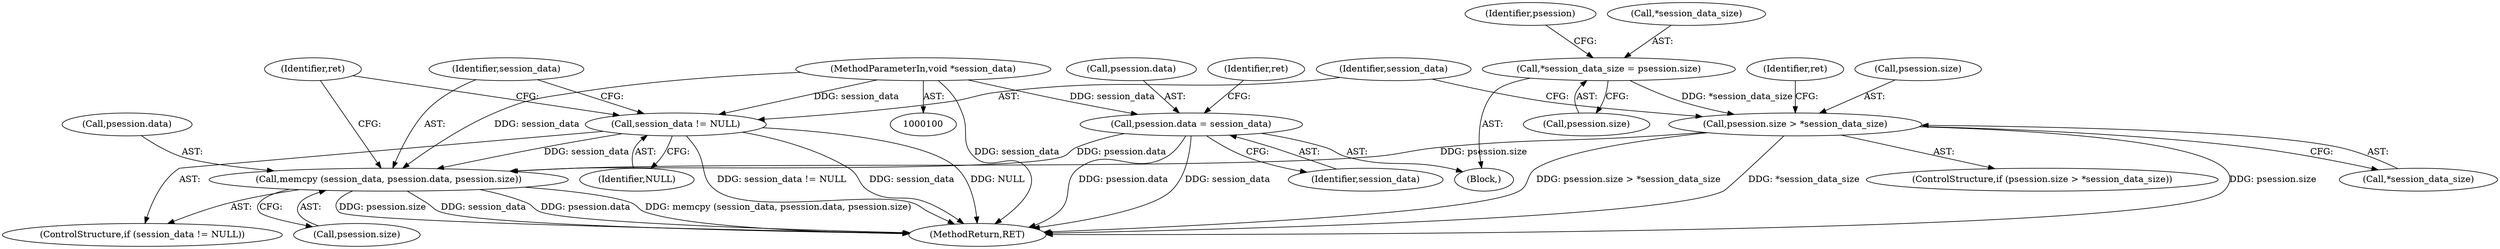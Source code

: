 digraph "0_savannah_190cef6eed37d0e73a73c1e205eb31d45ab60a3c@API" {
"1000158" [label="(Call,memcpy (session_data, psession.data, psession.size))"];
"1000155" [label="(Call,session_data != NULL)"];
"1000102" [label="(MethodParameterIn,void *session_data)"];
"1000117" [label="(Call,psession.data = session_data)"];
"1000143" [label="(Call,psession.size > *session_data_size)"];
"1000136" [label="(Call,*session_data_size = psession.size)"];
"1000154" [label="(ControlStructure,if (session_data != NULL))"];
"1000142" [label="(ControlStructure,if (psession.size > *session_data_size))"];
"1000175" [label="(MethodReturn,RET)"];
"1000117" [label="(Call,psession.data = session_data)"];
"1000163" [label="(Call,psession.size)"];
"1000155" [label="(Call,session_data != NULL)"];
"1000139" [label="(Call,psession.size)"];
"1000159" [label="(Identifier,session_data)"];
"1000145" [label="(Identifier,psession)"];
"1000151" [label="(Identifier,ret)"];
"1000104" [label="(Block,)"];
"1000144" [label="(Call,psession.size)"];
"1000143" [label="(Call,psession.size > *session_data_size)"];
"1000160" [label="(Call,psession.data)"];
"1000137" [label="(Call,*session_data_size)"];
"1000118" [label="(Call,psession.data)"];
"1000156" [label="(Identifier,session_data)"];
"1000121" [label="(Identifier,session_data)"];
"1000158" [label="(Call,memcpy (session_data, psession.data, psession.size))"];
"1000123" [label="(Identifier,ret)"];
"1000136" [label="(Call,*session_data_size = psession.size)"];
"1000147" [label="(Call,*session_data_size)"];
"1000167" [label="(Identifier,ret)"];
"1000157" [label="(Identifier,NULL)"];
"1000102" [label="(MethodParameterIn,void *session_data)"];
"1000158" -> "1000154"  [label="AST: "];
"1000158" -> "1000163"  [label="CFG: "];
"1000159" -> "1000158"  [label="AST: "];
"1000160" -> "1000158"  [label="AST: "];
"1000163" -> "1000158"  [label="AST: "];
"1000167" -> "1000158"  [label="CFG: "];
"1000158" -> "1000175"  [label="DDG: psession.size"];
"1000158" -> "1000175"  [label="DDG: session_data"];
"1000158" -> "1000175"  [label="DDG: psession.data"];
"1000158" -> "1000175"  [label="DDG: memcpy (session_data, psession.data, psession.size)"];
"1000155" -> "1000158"  [label="DDG: session_data"];
"1000102" -> "1000158"  [label="DDG: session_data"];
"1000117" -> "1000158"  [label="DDG: psession.data"];
"1000143" -> "1000158"  [label="DDG: psession.size"];
"1000155" -> "1000154"  [label="AST: "];
"1000155" -> "1000157"  [label="CFG: "];
"1000156" -> "1000155"  [label="AST: "];
"1000157" -> "1000155"  [label="AST: "];
"1000159" -> "1000155"  [label="CFG: "];
"1000167" -> "1000155"  [label="CFG: "];
"1000155" -> "1000175"  [label="DDG: NULL"];
"1000155" -> "1000175"  [label="DDG: session_data"];
"1000155" -> "1000175"  [label="DDG: session_data != NULL"];
"1000102" -> "1000155"  [label="DDG: session_data"];
"1000102" -> "1000100"  [label="AST: "];
"1000102" -> "1000175"  [label="DDG: session_data"];
"1000102" -> "1000117"  [label="DDG: session_data"];
"1000117" -> "1000104"  [label="AST: "];
"1000117" -> "1000121"  [label="CFG: "];
"1000118" -> "1000117"  [label="AST: "];
"1000121" -> "1000117"  [label="AST: "];
"1000123" -> "1000117"  [label="CFG: "];
"1000117" -> "1000175"  [label="DDG: session_data"];
"1000117" -> "1000175"  [label="DDG: psession.data"];
"1000143" -> "1000142"  [label="AST: "];
"1000143" -> "1000147"  [label="CFG: "];
"1000144" -> "1000143"  [label="AST: "];
"1000147" -> "1000143"  [label="AST: "];
"1000151" -> "1000143"  [label="CFG: "];
"1000156" -> "1000143"  [label="CFG: "];
"1000143" -> "1000175"  [label="DDG: *session_data_size"];
"1000143" -> "1000175"  [label="DDG: psession.size"];
"1000143" -> "1000175"  [label="DDG: psession.size > *session_data_size"];
"1000136" -> "1000143"  [label="DDG: *session_data_size"];
"1000136" -> "1000104"  [label="AST: "];
"1000136" -> "1000139"  [label="CFG: "];
"1000137" -> "1000136"  [label="AST: "];
"1000139" -> "1000136"  [label="AST: "];
"1000145" -> "1000136"  [label="CFG: "];
}
